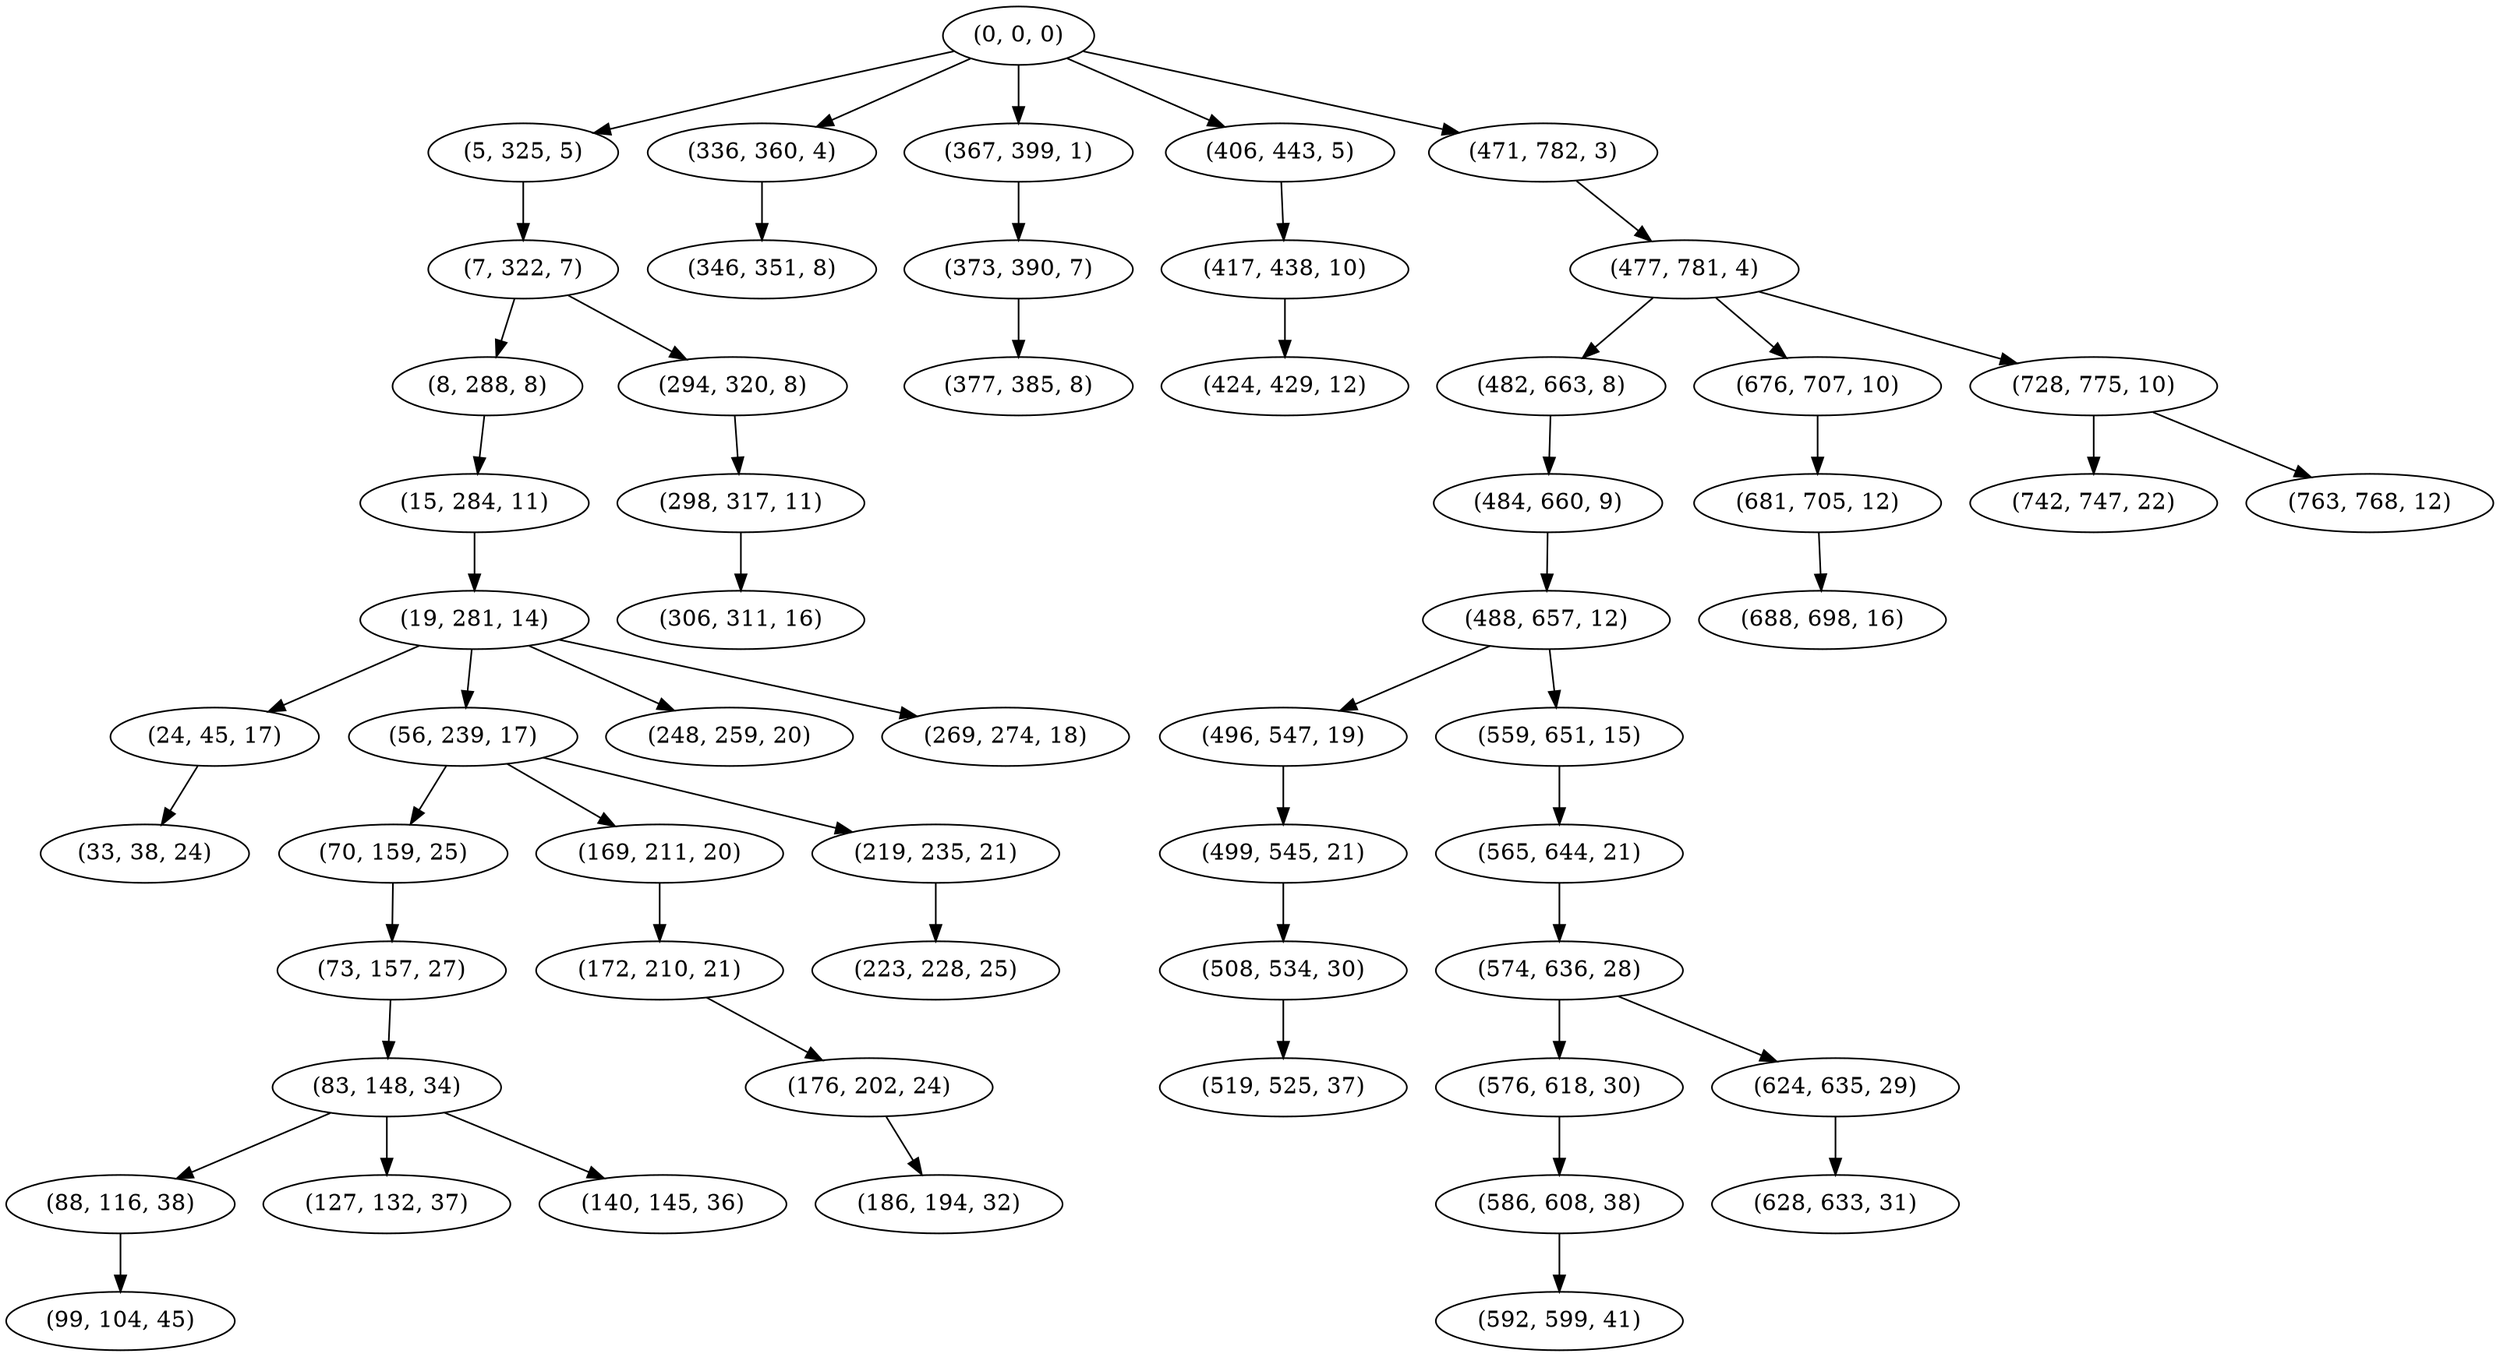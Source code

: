 digraph tree {
    "(0, 0, 0)";
    "(5, 325, 5)";
    "(7, 322, 7)";
    "(8, 288, 8)";
    "(15, 284, 11)";
    "(19, 281, 14)";
    "(24, 45, 17)";
    "(33, 38, 24)";
    "(56, 239, 17)";
    "(70, 159, 25)";
    "(73, 157, 27)";
    "(83, 148, 34)";
    "(88, 116, 38)";
    "(99, 104, 45)";
    "(127, 132, 37)";
    "(140, 145, 36)";
    "(169, 211, 20)";
    "(172, 210, 21)";
    "(176, 202, 24)";
    "(186, 194, 32)";
    "(219, 235, 21)";
    "(223, 228, 25)";
    "(248, 259, 20)";
    "(269, 274, 18)";
    "(294, 320, 8)";
    "(298, 317, 11)";
    "(306, 311, 16)";
    "(336, 360, 4)";
    "(346, 351, 8)";
    "(367, 399, 1)";
    "(373, 390, 7)";
    "(377, 385, 8)";
    "(406, 443, 5)";
    "(417, 438, 10)";
    "(424, 429, 12)";
    "(471, 782, 3)";
    "(477, 781, 4)";
    "(482, 663, 8)";
    "(484, 660, 9)";
    "(488, 657, 12)";
    "(496, 547, 19)";
    "(499, 545, 21)";
    "(508, 534, 30)";
    "(519, 525, 37)";
    "(559, 651, 15)";
    "(565, 644, 21)";
    "(574, 636, 28)";
    "(576, 618, 30)";
    "(586, 608, 38)";
    "(592, 599, 41)";
    "(624, 635, 29)";
    "(628, 633, 31)";
    "(676, 707, 10)";
    "(681, 705, 12)";
    "(688, 698, 16)";
    "(728, 775, 10)";
    "(742, 747, 22)";
    "(763, 768, 12)";
    "(0, 0, 0)" -> "(5, 325, 5)";
    "(0, 0, 0)" -> "(336, 360, 4)";
    "(0, 0, 0)" -> "(367, 399, 1)";
    "(0, 0, 0)" -> "(406, 443, 5)";
    "(0, 0, 0)" -> "(471, 782, 3)";
    "(5, 325, 5)" -> "(7, 322, 7)";
    "(7, 322, 7)" -> "(8, 288, 8)";
    "(7, 322, 7)" -> "(294, 320, 8)";
    "(8, 288, 8)" -> "(15, 284, 11)";
    "(15, 284, 11)" -> "(19, 281, 14)";
    "(19, 281, 14)" -> "(24, 45, 17)";
    "(19, 281, 14)" -> "(56, 239, 17)";
    "(19, 281, 14)" -> "(248, 259, 20)";
    "(19, 281, 14)" -> "(269, 274, 18)";
    "(24, 45, 17)" -> "(33, 38, 24)";
    "(56, 239, 17)" -> "(70, 159, 25)";
    "(56, 239, 17)" -> "(169, 211, 20)";
    "(56, 239, 17)" -> "(219, 235, 21)";
    "(70, 159, 25)" -> "(73, 157, 27)";
    "(73, 157, 27)" -> "(83, 148, 34)";
    "(83, 148, 34)" -> "(88, 116, 38)";
    "(83, 148, 34)" -> "(127, 132, 37)";
    "(83, 148, 34)" -> "(140, 145, 36)";
    "(88, 116, 38)" -> "(99, 104, 45)";
    "(169, 211, 20)" -> "(172, 210, 21)";
    "(172, 210, 21)" -> "(176, 202, 24)";
    "(176, 202, 24)" -> "(186, 194, 32)";
    "(219, 235, 21)" -> "(223, 228, 25)";
    "(294, 320, 8)" -> "(298, 317, 11)";
    "(298, 317, 11)" -> "(306, 311, 16)";
    "(336, 360, 4)" -> "(346, 351, 8)";
    "(367, 399, 1)" -> "(373, 390, 7)";
    "(373, 390, 7)" -> "(377, 385, 8)";
    "(406, 443, 5)" -> "(417, 438, 10)";
    "(417, 438, 10)" -> "(424, 429, 12)";
    "(471, 782, 3)" -> "(477, 781, 4)";
    "(477, 781, 4)" -> "(482, 663, 8)";
    "(477, 781, 4)" -> "(676, 707, 10)";
    "(477, 781, 4)" -> "(728, 775, 10)";
    "(482, 663, 8)" -> "(484, 660, 9)";
    "(484, 660, 9)" -> "(488, 657, 12)";
    "(488, 657, 12)" -> "(496, 547, 19)";
    "(488, 657, 12)" -> "(559, 651, 15)";
    "(496, 547, 19)" -> "(499, 545, 21)";
    "(499, 545, 21)" -> "(508, 534, 30)";
    "(508, 534, 30)" -> "(519, 525, 37)";
    "(559, 651, 15)" -> "(565, 644, 21)";
    "(565, 644, 21)" -> "(574, 636, 28)";
    "(574, 636, 28)" -> "(576, 618, 30)";
    "(574, 636, 28)" -> "(624, 635, 29)";
    "(576, 618, 30)" -> "(586, 608, 38)";
    "(586, 608, 38)" -> "(592, 599, 41)";
    "(624, 635, 29)" -> "(628, 633, 31)";
    "(676, 707, 10)" -> "(681, 705, 12)";
    "(681, 705, 12)" -> "(688, 698, 16)";
    "(728, 775, 10)" -> "(742, 747, 22)";
    "(728, 775, 10)" -> "(763, 768, 12)";
}
